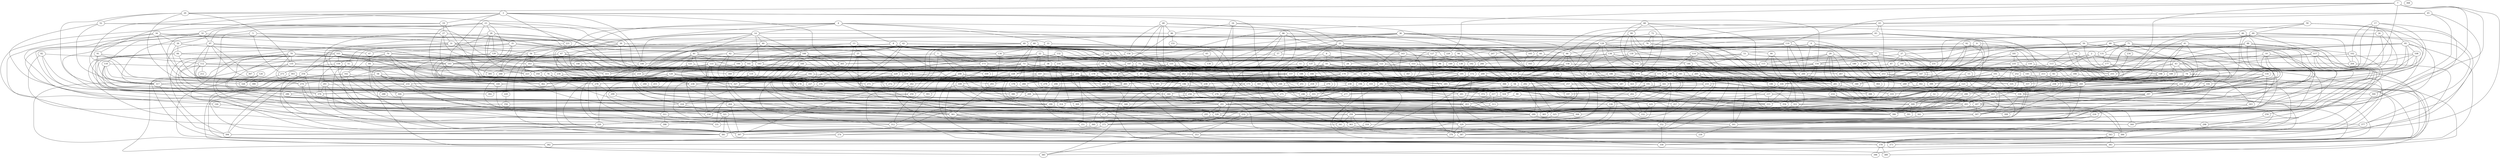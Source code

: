 strict graph "gnp_random_graph(400,0.015)" {
0;
1;
2;
3;
4;
5;
6;
7;
8;
9;
10;
11;
12;
13;
14;
15;
16;
17;
18;
19;
20;
21;
22;
23;
24;
25;
26;
27;
28;
29;
30;
31;
32;
33;
34;
35;
36;
37;
38;
39;
40;
41;
42;
43;
44;
45;
46;
47;
48;
49;
50;
51;
52;
53;
54;
55;
56;
57;
58;
59;
60;
61;
62;
63;
64;
65;
66;
67;
68;
69;
70;
71;
72;
73;
74;
75;
76;
77;
78;
79;
80;
81;
82;
83;
84;
85;
86;
87;
88;
89;
90;
91;
92;
93;
94;
95;
96;
97;
98;
99;
100;
101;
102;
103;
104;
105;
106;
107;
108;
109;
110;
111;
112;
113;
114;
115;
116;
117;
118;
119;
120;
121;
122;
123;
124;
125;
126;
127;
128;
129;
130;
131;
132;
133;
134;
135;
136;
137;
138;
139;
140;
141;
142;
143;
144;
145;
146;
147;
148;
149;
150;
151;
152;
153;
154;
155;
156;
157;
158;
159;
160;
161;
162;
163;
164;
165;
166;
167;
168;
169;
170;
171;
172;
173;
174;
175;
176;
177;
178;
179;
180;
181;
182;
183;
184;
185;
186;
187;
188;
189;
190;
191;
192;
193;
194;
195;
196;
197;
198;
199;
200;
201;
202;
203;
204;
205;
206;
207;
208;
209;
210;
211;
212;
213;
214;
215;
216;
217;
218;
219;
220;
221;
222;
223;
224;
225;
226;
227;
228;
229;
230;
231;
232;
233;
234;
235;
236;
237;
238;
239;
240;
241;
242;
243;
244;
245;
246;
247;
248;
249;
250;
251;
252;
253;
254;
255;
256;
257;
258;
259;
260;
261;
262;
263;
264;
265;
266;
267;
268;
269;
270;
271;
272;
273;
274;
275;
276;
277;
278;
279;
280;
281;
282;
283;
284;
285;
286;
287;
288;
289;
290;
291;
292;
293;
294;
295;
296;
297;
298;
299;
300;
301;
302;
303;
304;
305;
306;
307;
308;
309;
310;
311;
312;
313;
314;
315;
316;
317;
318;
319;
320;
321;
322;
323;
324;
325;
326;
327;
328;
329;
330;
331;
332;
333;
334;
335;
336;
337;
338;
339;
340;
341;
342;
343;
344;
345;
346;
347;
348;
349;
350;
351;
352;
353;
354;
355;
356;
357;
358;
359;
360;
361;
362;
363;
364;
365;
366;
367;
368;
369;
370;
371;
372;
373;
374;
375;
376;
377;
378;
379;
380;
381;
382;
383;
384;
385;
386;
387;
388;
389;
390;
391;
392;
393;
394;
395;
396;
397;
398;
399;
0 -- 200  [is_available=True, prob="1.0"];
0 -- 105  [is_available=True, prob="0.319458970303"];
0 -- 77  [is_available=True, prob="0.330456769651"];
0 -- 340  [is_available=True, prob="0.129339947183"];
0 -- 24  [is_available=True, prob="0.34413445621"];
0 -- 253  [is_available=True, prob="0.260404276589"];
1 -- 391  [is_available=True, prob="0.382895092615"];
1 -- 397  [is_available=True, prob="0.324137013623"];
1 -- 173  [is_available=True, prob="0.806931099645"];
1 -- 208  [is_available=True, prob="0.644034576374"];
1 -- 159  [is_available=True, prob="1.0"];
1 -- 287  [is_available=True, prob="1.0"];
2 -- 297  [is_available=True, prob="0.725505072395"];
2 -- 203  [is_available=True, prob="1.0"];
2 -- 237  [is_available=True, prob="1.0"];
2 -- 337  [is_available=True, prob="1.0"];
2 -- 246  [is_available=True, prob="1.0"];
2 -- 154  [is_available=True, prob="0.635519018493"];
2 -- 93  [is_available=True, prob="0.203041240951"];
3 -- 32  [is_available=True, prob="0.56920473291"];
3 -- 193  [is_available=True, prob="1.0"];
3 -- 326  [is_available=True, prob="1.0"];
3 -- 106  [is_available=True, prob="0.628565100409"];
3 -- 363  [is_available=True, prob="0.0107721592617"];
3 -- 305  [is_available=True, prob="0.907729480874"];
3 -- 19  [is_available=True, prob="1.0"];
3 -- 154  [is_available=True, prob="0.446885681009"];
3 -- 91  [is_available=True, prob="0.959668986907"];
3 -- 221  [is_available=True, prob="1.0"];
4 -- 33  [is_available=True, prob="0.723717345303"];
4 -- 8  [is_available=True, prob="0.0746973977905"];
4 -- 266  [is_available=True, prob="0.487324157252"];
4 -- 14  [is_available=True, prob="1.0"];
4 -- 376  [is_available=True, prob="0.484348857301"];
4 -- 276  [is_available=True, prob="1.0"];
4 -- 56  [is_available=True, prob="0.0257854787054"];
4 -- 254  [is_available=True, prob="1.0"];
5 -- 273  [is_available=True, prob="1.0"];
5 -- 156  [is_available=True, prob="0.485388528865"];
5 -- 286  [is_available=True, prob="0.64365400588"];
5 -- 118  [is_available=True, prob="0.0785072264662"];
5 -- 31  [is_available=True, prob="1.0"];
6 -- 248  [is_available=True, prob="0.988232696108"];
6 -- 397  [is_available=True, prob="0.161264900813"];
6 -- 55  [is_available=True, prob="0.703956986896"];
7 -- 226  [is_available=True, prob="0.144607407471"];
7 -- 387  [is_available=True, prob="0.88521712725"];
7 -- 198  [is_available=True, prob="1.0"];
7 -- 300  [is_available=True, prob="0.93040978207"];
7 -- 20  [is_available=True, prob="1.0"];
7 -- 247  [is_available=True, prob="0.0273826443042"];
7 -- 252  [is_available=True, prob="1.0"];
8 -- 67  [is_available=True, prob="0.248794744122"];
8 -- 134  [is_available=True, prob="0.174795117001"];
8 -- 168  [is_available=True, prob="0.631874663742"];
8 -- 265  [is_available=True, prob="0.028207128119"];
8 -- 170  [is_available=True, prob="0.921204557325"];
8 -- 75  [is_available=True, prob="0.780278032194"];
8 -- 147  [is_available=True, prob="1.0"];
8 -- 62  [is_available=True, prob="0.0473979466489"];
9 -- 361  [is_available=True, prob="0.513088804837"];
9 -- 243  [is_available=True, prob="0.508504975048"];
9 -- 37  [is_available=True, prob="0.948310645925"];
9 -- 53  [is_available=True, prob="0.328859355997"];
10 -- 259  [is_available=True, prob="0.639565783714"];
10 -- 283  [is_available=True, prob="1.0"];
10 -- 322  [is_available=True, prob="0.105512275495"];
10 -- 43  [is_available=True, prob="1.0"];
10 -- 297  [is_available=True, prob="0.455914107258"];
11 -- 282  [is_available=True, prob="0.750892202558"];
11 -- 188  [is_available=True, prob="0.84274463397"];
11 -- 85  [is_available=True, prob="1.0"];
12 -- 309  [is_available=True, prob="0.112419384584"];
13 -- 289  [is_available=True, prob="0.991953788394"];
13 -- 355  [is_available=True, prob="1.0"];
13 -- 264  [is_available=True, prob="0.424141702781"];
13 -- 109  [is_available=True, prob="0.847704288776"];
13 -- 210  [is_available=True, prob="0.990351638623"];
13 -- 25  [is_available=True, prob="0.798449454473"];
14 -- 163  [is_available=True, prob="0.624246912401"];
14 -- 166  [is_available=True, prob="0.320094983055"];
14 -- 40  [is_available=True, prob="1.0"];
14 -- 105  [is_available=True, prob="0.750326528603"];
14 -- 106  [is_available=True, prob="0.291122330406"];
14 -- 398  [is_available=True, prob="0.84911804557"];
14 -- 81  [is_available=True, prob="0.306657030042"];
14 -- 183  [is_available=True, prob="1.0"];
15 -- 343  [is_available=True, prob="0.385045398573"];
15 -- 287  [is_available=True, prob="0.494939318114"];
16 -- 96  [is_available=True, prob="0.869931731473"];
16 -- 272  [is_available=True, prob="0.810866959394"];
16 -- 359  [is_available=True, prob="0.794618173965"];
16 -- 21  [is_available=True, prob="0.837895156183"];
16 -- 197  [is_available=True, prob="1.0"];
17 -- 102  [is_available=True, prob="0.198195824953"];
17 -- 167  [is_available=True, prob="0.477808151075"];
17 -- 336  [is_available=True, prob="0.267992942475"];
17 -- 209  [is_available=True, prob="1.0"];
17 -- 306  [is_available=True, prob="0.467819046775"];
17 -- 26  [is_available=True, prob="0.00162731328314"];
18 -- 385  [is_available=True, prob="0.84343048371"];
18 -- 196  [is_available=True, prob="0.243521189035"];
18 -- 85  [is_available=True, prob="0.211120645838"];
18 -- 271  [is_available=True, prob="0.415959851769"];
19 -- 27  [is_available=True, prob="0.745957807051"];
19 -- 397  [is_available=True, prob="0.475796711341"];
19 -- 238  [is_available=True, prob="0.100550213165"];
19 -- 39  [is_available=True, prob="0.885431289556"];
20 -- 135  [is_available=True, prob="0.127980839055"];
20 -- 169  [is_available=True, prob="1.0"];
20 -- 209  [is_available=True, prob="1.0"];
20 -- 52  [is_available=True, prob="0.436564785647"];
20 -- 277  [is_available=True, prob="0.822415645689"];
21 -- 131  [is_available=True, prob="0.42709285105"];
21 -- 137  [is_available=True, prob="1.0"];
21 -- 170  [is_available=True, prob="0.90865940439"];
21 -- 371  [is_available=True, prob="1.0"];
21 -- 323  [is_available=True, prob="0.130000253"];
21 -- 57  [is_available=True, prob="0.507538365525"];
21 -- 282  [is_available=True, prob="1.0"];
21 -- 253  [is_available=True, prob="0.0412160531934"];
22 -- 376  [is_available=True, prob="0.371954835824"];
22 -- 107  [is_available=True, prob="0.810060422405"];
22 -- 349  [is_available=True, prob="0.1350662277"];
22 -- 152  [is_available=True, prob="0.228095622663"];
22 -- 372  [is_available=True, prob="0.0131547096474"];
22 -- 24  [is_available=True, prob="0.0796986120771"];
22 -- 248  [is_available=True, prob="0.504663332368"];
23 -- 97  [is_available=True, prob="0.350312825352"];
23 -- 169  [is_available=True, prob="0.398975415647"];
23 -- 172  [is_available=True, prob="0.796673453332"];
23 -- 272  [is_available=True, prob="1.0"];
23 -- 178  [is_available=True, prob="0.838273578369"];
23 -- 28  [is_available=True, prob="1.0"];
23 -- 30  [is_available=True, prob="0.415389110755"];
23 -- 351  [is_available=True, prob="0.0775529161675"];
24 -- 170  [is_available=True, prob="0.718195158492"];
25 -- 193  [is_available=True, prob="0.265950434358"];
25 -- 229  [is_available=True, prob="0.364498809343"];
25 -- 360  [is_available=True, prob="1.0"];
25 -- 107  [is_available=True, prob="1.0"];
25 -- 365  [is_available=True, prob="0.76129555169"];
25 -- 309  [is_available=True, prob="0.414828308643"];
26 -- 74  [is_available=True, prob="1.0"];
26 -- 161  [is_available=True, prob="1.0"];
26 -- 31  [is_available=True, prob="1.0"];
27 -- 386  [is_available=True, prob="0.658806607985"];
27 -- 173  [is_available=True, prob="0.731805956994"];
27 -- 221  [is_available=True, prob="0.737139086461"];
27 -- 279  [is_available=True, prob="0.604435070622"];
27 -- 317  [is_available=True, prob="0.644099336717"];
27 -- 350  [is_available=True, prob="0.657202054315"];
27 -- 31  [is_available=True, prob="0.554573133764"];
28 -- 129  [is_available=True, prob="0.234559292699"];
28 -- 35  [is_available=True, prob="0.304329228893"];
28 -- 163  [is_available=True, prob="1.0"];
28 -- 195  [is_available=True, prob="1.0"];
28 -- 241  [is_available=True, prob="0.707802956022"];
28 -- 51  [is_available=True, prob="0.450542721274"];
28 -- 223  [is_available=True, prob="1.0"];
28 -- 127  [is_available=True, prob="0.947956913485"];
29 -- 296  [is_available=True, prob="0.18296435711"];
29 -- 267  [is_available=True, prob="0.22226444226"];
29 -- 239  [is_available=True, prob="1.0"];
29 -- 115  [is_available=True, prob="0.536394955161"];
29 -- 277  [is_available=True, prob="0.0688062580918"];
29 -- 281  [is_available=True, prob="0.437520194788"];
29 -- 346  [is_available=True, prob="0.255430594269"];
30 -- 66  [is_available=True, prob="1.0"];
30 -- 167  [is_available=True, prob="0.639584792737"];
30 -- 362  [is_available=True, prob="0.189261181703"];
30 -- 226  [is_available=True, prob="1.0"];
30 -- 207  [is_available=True, prob="0.100915436252"];
30 -- 284  [is_available=True, prob="1.0"];
31 -- 227  [is_available=True, prob="0.450666676332"];
31 -- 157  [is_available=True, prob="0.956543890072"];
31 -- 84  [is_available=True, prob="1.0"];
31 -- 56  [is_available=True, prob="0.523005100626"];
31 -- 122  [is_available=True, prob="0.476345076581"];
31 -- 383  [is_available=True, prob="0.488031053593"];
32 -- 97  [is_available=True, prob="1.0"];
32 -- 356  [is_available=True, prob="0.693575723215"];
32 -- 74  [is_available=True, prob="0.341035156904"];
32 -- 49  [is_available=True, prob="0.502743067924"];
32 -- 227  [is_available=True, prob="1.0"];
32 -- 340  [is_available=True, prob="0.0940213436577"];
33 -- 187  [is_available=True, prob="1.0"];
33 -- 134  [is_available=True, prob="0.835959852197"];
33 -- 38  [is_available=True, prob="0.426990386896"];
33 -- 365  [is_available=True, prob="0.00242551365122"];
34 -- 356  [is_available=True, prob="0.852003221539"];
34 -- 261  [is_available=True, prob="0.47557296165"];
34 -- 39  [is_available=True, prob="0.157492571216"];
34 -- 146  [is_available=True, prob="1.0"];
34 -- 284  [is_available=True, prob="0.768889502744"];
34 -- 349  [is_available=True, prob="0.974656254281"];
35 -- 162  [is_available=True, prob="1.0"];
35 -- 70  [is_available=True, prob="1.0"];
35 -- 204  [is_available=True, prob="0.79205962616"];
35 -- 245  [is_available=True, prob="0.917444508036"];
35 -- 248  [is_available=True, prob="0.157679638913"];
35 -- 315  [is_available=True, prob="0.0304952619514"];
36 -- 315  [is_available=True, prob="0.728146771237"];
36 -- 200  [is_available=True, prob="0.916931791151"];
36 -- 203  [is_available=True, prob="0.311216533551"];
36 -- 44  [is_available=True, prob="0.332179312269"];
36 -- 335  [is_available=True, prob="0.657476605084"];
36 -- 112  [is_available=True, prob="1.0"];
36 -- 49  [is_available=True, prob="1.0"];
36 -- 155  [is_available=True, prob="0.676766365116"];
36 -- 296  [is_available=True, prob="1.0"];
36 -- 223  [is_available=True, prob="0.176104602437"];
37 -- 193  [is_available=True, prob="1.0"];
37 -- 231  [is_available=True, prob="0.4015789335"];
37 -- 104  [is_available=True, prob="0.6926143004"];
37 -- 140  [is_available=True, prob="1.0"];
37 -- 305  [is_available=True, prob="0.977506121264"];
37 -- 87  [is_available=True, prob="0.39158571947"];
38 -- 294  [is_available=True, prob="0.433847985011"];
38 -- 124  [is_available=True, prob="0.868800905125"];
38 -- 229  [is_available=True, prob="0.711231864241"];
38 -- 206  [is_available=True, prob="0.994277795074"];
39 -- 227  [is_available=True, prob="0.365452571676"];
39 -- 70  [is_available=True, prob="0.762582685843"];
39 -- 47  [is_available=True, prob="0.286081316891"];
39 -- 144  [is_available=True, prob="0.103776374137"];
39 -- 84  [is_available=True, prob="1.0"];
40 -- 100  [is_available=True, prob="0.750302980608"];
40 -- 77  [is_available=True, prob="1.0"];
40 -- 47  [is_available=True, prob="1.0"];
40 -- 372  [is_available=True, prob="0.982794724902"];
40 -- 122  [is_available=True, prob="0.755112451998"];
40 -- 314  [is_available=True, prob="0.511933682703"];
41 -- 224  [is_available=True, prob="0.16474655975"];
41 -- 198  [is_available=True, prob="0.671218523753"];
41 -- 172  [is_available=True, prob="0.435523055602"];
41 -- 77  [is_available=True, prob="0.910052520148"];
41 -- 399  [is_available=True, prob="0.610214843954"];
41 -- 116  [is_available=True, prob="1.0"];
41 -- 380  [is_available=True, prob="0.669424113508"];
42 -- 141  [is_available=True, prob="0.843920011239"];
42 -- 178  [is_available=True, prob="1.0"];
42 -- 246  [is_available=True, prob="0.346935929535"];
42 -- 155  [is_available=True, prob="0.0175461460333"];
42 -- 125  [is_available=True, prob="0.934315887735"];
42 -- 223  [is_available=True, prob="0.804553133105"];
43 -- 384  [is_available=True, prob="0.193771968649"];
43 -- 228  [is_available=True, prob="1.0"];
43 -- 189  [is_available=True, prob="0.971105217071"];
43 -- 74  [is_available=True, prob="0.835305013496"];
43 -- 255  [is_available=True, prob="0.469935408385"];
44 -- 165  [is_available=True, prob="0.971917520434"];
44 -- 330  [is_available=True, prob="0.958015101231"];
44 -- 75  [is_available=True, prob="0.294160890625"];
44 -- 279  [is_available=True, prob="0.224614121451"];
44 -- 249  [is_available=True, prob="1.0"];
45 -- 377  [is_available=True, prob="0.611344169561"];
45 -- 300  [is_available=True, prob="0.498363887636"];
45 -- 110  [is_available=True, prob="0.160124225771"];
45 -- 63  [is_available=True, prob="0.425502048299"];
46 -- 353  [is_available=True, prob="1.0"];
46 -- 322  [is_available=True, prob="1.0"];
46 -- 171  [is_available=True, prob="0.932541987171"];
46 -- 204  [is_available=True, prob="0.0416621179128"];
46 -- 50  [is_available=True, prob="0.679138324918"];
46 -- 372  [is_available=True, prob="0.906495773928"];
47 -- 64  [is_available=True, prob="0.712733403296"];
48 -- 96  [is_available=True, prob="1.0"];
48 -- 348  [is_available=True, prob="1.0"];
48 -- 394  [is_available=True, prob="1.0"];
48 -- 109  [is_available=True, prob="0.450334351888"];
48 -- 143  [is_available=True, prob="0.861403219726"];
48 -- 336  [is_available=True, prob="1.0"];
48 -- 156  [is_available=True, prob="0.38726109871"];
49 -- 66  [is_available=True, prob="0.159955611076"];
49 -- 355  [is_available=True, prob="0.824029219623"];
49 -- 373  [is_available=True, prob="1.0"];
49 -- 281  [is_available=True, prob="0.438408680613"];
49 -- 125  [is_available=True, prob="0.2746077038"];
50 -- 66  [is_available=True, prob="0.294792268305"];
50 -- 260  [is_available=True, prob="0.701295568513"];
50 -- 207  [is_available=True, prob="0.758797739353"];
50 -- 342  [is_available=True, prob="0.194634349574"];
50 -- 124  [is_available=True, prob="0.509228336548"];
50 -- 287  [is_available=True, prob="0.1983672833"];
51 -- 58  [is_available=True, prob="0.232327834469"];
51 -- 341  [is_available=True, prob="1.0"];
51 -- 375  [is_available=True, prob="1.0"];
52 -- 96  [is_available=True, prob="1.0"];
52 -- 171  [is_available=True, prob="0.596881542738"];
52 -- 317  [is_available=True, prob="0.788924420681"];
52 -- 318  [is_available=True, prob="0.0149382418647"];
53 -- 355  [is_available=True, prob="1.0"];
53 -- 301  [is_available=True, prob="0.13047595464"];
53 -- 142  [is_available=True, prob="1.0"];
53 -- 273  [is_available=True, prob="0.510471013555"];
53 -- 122  [is_available=True, prob="0.363312088519"];
54 -- 275  [is_available=True, prob="1.0"];
54 -- 197  [is_available=True, prob="0.110304864585"];
54 -- 263  [is_available=True, prob="1.0"];
55 -- 168  [is_available=True, prob="0.603144020719"];
55 -- 179  [is_available=True, prob="0.146882517237"];
55 -- 342  [is_available=True, prob="0.956211654223"];
55 -- 185  [is_available=True, prob="1.0"];
55 -- 314  [is_available=True, prob="0.322159251374"];
55 -- 252  [is_available=True, prob="1.0"];
55 -- 157  [is_available=True, prob="0.578765018519"];
56 -- 163  [is_available=True, prob="1.0"];
56 -- 396  [is_available=True, prob="1.0"];
56 -- 268  [is_available=True, prob="0.125844356309"];
56 -- 183  [is_available=True, prob="0.905175514953"];
56 -- 223  [is_available=True, prob="0.283307912078"];
57 -- 201  [is_available=True, prob="0.0613783042545"];
57 -- 329  [is_available=True, prob="0.307423308189"];
57 -- 133  [is_available=True, prob="0.664766069968"];
58 -- 257  [is_available=True, prob="0.632880001166"];
58 -- 295  [is_available=True, prob="0.205559403529"];
58 -- 394  [is_available=True, prob="0.174243218177"];
58 -- 306  [is_available=True, prob="0.817575680761"];
58 -- 210  [is_available=True, prob="1.0"];
59 -- 66  [is_available=True, prob="0.315042097496"];
59 -- 293  [is_available=True, prob="0.433145212677"];
59 -- 326  [is_available=True, prob="1.0"];
59 -- 95  [is_available=True, prob="0.352512074251"];
59 -- 222  [is_available=True, prob="1.0"];
59 -- 69  [is_available=True, prob="0.65659588166"];
60 -- 272  [is_available=True, prob="0.535926414634"];
60 -- 73  [is_available=True, prob="0.66473278211"];
60 -- 228  [is_available=True, prob="1.0"];
60 -- 174  [is_available=True, prob="0.707765517536"];
60 -- 143  [is_available=True, prob="0.305928444911"];
61 -- 154  [is_available=True, prob="0.0483594279459"];
61 -- 335  [is_available=True, prob="0.464009101157"];
61 -- 255  [is_available=True, prob="1.0"];
62 -- 260  [is_available=True, prob="1.0"];
62 -- 293  [is_available=True, prob="0.973803748252"];
62 -- 142  [is_available=True, prob="0.394101212289"];
62 -- 186  [is_available=True, prob="1.0"];
62 -- 219  [is_available=True, prob="0.348356728431"];
62 -- 222  [is_available=True, prob="0.115358943879"];
63 -- 98  [is_available=True, prob="0.682875432722"];
63 -- 265  [is_available=True, prob="0.0298574657687"];
63 -- 370  [is_available=True, prob="0.530239615265"];
63 -- 83  [is_available=True, prob="0.230246522619"];
63 -- 350  [is_available=True, prob="0.805141057535"];
64 -- 209  [is_available=True, prob="0.670003830011"];
64 -- 354  [is_available=True, prob="0.7121139301"];
64 -- 325  [is_available=True, prob="0.13854174401"];
65 -- 73  [is_available=True, prob="1.0"];
65 -- 139  [is_available=True, prob="0.96475464579"];
66 -- 224  [is_available=True, prob="0.860412959421"];
66 -- 272  [is_available=True, prob="1.0"];
66 -- 152  [is_available=True, prob="0.393819070819"];
66 -- 158  [is_available=True, prob="1.0"];
67 -- 188  [is_available=True, prob="0.331673642413"];
67 -- 106  [is_available=True, prob="0.329312921478"];
67 -- 397  [is_available=True, prob="0.6974348692"];
67 -- 240  [is_available=True, prob="0.89121051929"];
67 -- 211  [is_available=True, prob="1.0"];
67 -- 220  [is_available=True, prob="0.849835537221"];
68 -- 99  [is_available=True, prob="0.456669873949"];
68 -- 391  [is_available=True, prob="0.364729263753"];
68 -- 106  [is_available=True, prob="0.484690442405"];
68 -- 174  [is_available=True, prob="0.306405959791"];
68 -- 142  [is_available=True, prob="0.850375634486"];
68 -- 255  [is_available=True, prob="0.687287617996"];
69 -- 107  [is_available=True, prob="0.0183545548454"];
69 -- 117  [is_available=True, prob="1.0"];
69 -- 377  [is_available=True, prob="1.0"];
69 -- 312  [is_available=True, prob="0.113504687191"];
69 -- 89  [is_available=True, prob="1.0"];
69 -- 317  [is_available=True, prob="0.101928363049"];
69 -- 319  [is_available=True, prob="0.361960637489"];
70 -- 162  [is_available=True, prob="0.11167340315"];
70 -- 73  [is_available=True, prob="1.0"];
70 -- 395  [is_available=True, prob="1.0"];
70 -- 236  [is_available=True, prob="0.162203029832"];
70 -- 380  [is_available=True, prob="0.0422215900215"];
70 -- 159  [is_available=True, prob="0.891847462301"];
71 -- 386  [is_available=True, prob="0.838865742797"];
71 -- 131  [is_available=True, prob="1.0"];
71 -- 199  [is_available=True, prob="0.456282664732"];
71 -- 177  [is_available=True, prob="0.535296337302"];
71 -- 234  [is_available=True, prob="0.00580835869719"];
71 -- 397  [is_available=True, prob="1.0"];
71 -- 113  [is_available=True, prob="0.43840528233"];
71 -- 243  [is_available=True, prob="0.407889623318"];
71 -- 222  [is_available=True, prob="0.55577807356"];
72 -- 152  [is_available=True, prob="0.16458771976"];
72 -- 217  [is_available=True, prob="1.0"];
72 -- 232  [is_available=True, prob="1.0"];
72 -- 78  [is_available=True, prob="1.0"];
73 -- 290  [is_available=True, prob="0.935352548912"];
73 -- 164  [is_available=True, prob="1.0"];
73 -- 262  [is_available=True, prob="1.0"];
73 -- 284  [is_available=True, prob="0.230108375777"];
73 -- 107  [is_available=True, prob="0.388293308337"];
73 -- 278  [is_available=True, prob="0.464637451957"];
73 -- 228  [is_available=True, prob="0.998467743377"];
73 -- 378  [is_available=True, prob="0.980288046931"];
73 -- 253  [is_available=True, prob="0.497153493771"];
74 -- 384  [is_available=True, prob="1.0"];
74 -- 340  [is_available=True, prob="0.797075422953"];
74 -- 317  [is_available=True, prob="0.107909156689"];
75 -- 291  [is_available=True, prob="0.711442199926"];
75 -- 262  [is_available=True, prob="0.5462949788"];
75 -- 189  [is_available=True, prob="1.0"];
75 -- 387  [is_available=True, prob="0.306577903118"];
75 -- 245  [is_available=True, prob="0.268139124819"];
75 -- 250  [is_available=True, prob="0.240361210802"];
75 -- 218  [is_available=True, prob="0.3359367851"];
76 -- 361  [is_available=True, prob="0.888896041825"];
76 -- 362  [is_available=True, prob="0.0984184414355"];
76 -- 271  [is_available=True, prob="0.299165704723"];
77 -- 154  [is_available=True, prob="0.158036909424"];
77 -- 123  [is_available=True, prob="0.573255758345"];
77 -- 253  [is_available=True, prob="0.195975593756"];
78 -- 153  [is_available=True, prob="0.0809217956293"];
78 -- 90  [is_available=True, prob="0.315004162059"];
78 -- 122  [is_available=True, prob="0.136499072471"];
78 -- 344  [is_available=True, prob="1.0"];
79 -- 193  [is_available=True, prob="0.404078070271"];
79 -- 246  [is_available=True, prob="1.0"];
79 -- 321  [is_available=True, prob="0.458580015027"];
79 -- 265  [is_available=True, prob="0.963507098258"];
79 -- 135  [is_available=True, prob="0.0849410367852"];
79 -- 397  [is_available=True, prob="1.0"];
79 -- 334  [is_available=True, prob="1.0"];
79 -- 310  [is_available=True, prob="0.391851676084"];
79 -- 350  [is_available=True, prob="0.442513062834"];
80 -- 225  [is_available=True, prob="0.628893110732"];
80 -- 263  [is_available=True, prob="0.141815593706"];
81 -- 98  [is_available=True, prob="0.751550259812"];
81 -- 379  [is_available=True, prob="1.0"];
81 -- 196  [is_available=True, prob="1.0"];
81 -- 228  [is_available=True, prob="0.957104958853"];
81 -- 183  [is_available=True, prob="1.0"];
81 -- 121  [is_available=True, prob="0.947502228339"];
81 -- 315  [is_available=True, prob="1.0"];
82 -- 193  [is_available=True, prob="0.105188420102"];
82 -- 338  [is_available=True, prob="0.677148437519"];
82 -- 379  [is_available=True, prob="0.971739221294"];
82 -- 375  [is_available=True, prob="0.268027834827"];
83 -- 128  [is_available=True, prob="0.775105153418"];
83 -- 229  [is_available=True, prob="0.953972268635"];
83 -- 136  [is_available=True, prob="0.0693295370836"];
83 -- 175  [is_available=True, prob="0.435917469934"];
83 -- 246  [is_available=True, prob="0.545744575161"];
83 -- 383  [is_available=True, prob="0.935816294255"];
84 -- 320  [is_available=True, prob="0.521371061606"];
84 -- 133  [is_available=True, prob="0.235105340408"];
84 -- 391  [is_available=True, prob="0.89176237546"];
84 -- 141  [is_available=True, prob="0.987479835181"];
84 -- 335  [is_available=True, prob="0.640122325459"];
84 -- 286  [is_available=True, prob="0.274411334334"];
85 -- 284  [is_available=True, prob="0.218912595095"];
85 -- 276  [is_available=True, prob="0.240514363273"];
86 -- 128  [is_available=True, prob="0.838811998237"];
86 -- 360  [is_available=True, prob="0.634766744626"];
86 -- 335  [is_available=True, prob="0.0288102222812"];
86 -- 332  [is_available=True, prob="0.066971007584"];
86 -- 175  [is_available=True, prob="0.0834325356673"];
87 -- 187  [is_available=True, prob="0.326559765319"];
87 -- 195  [is_available=True, prob="0.244630965286"];
87 -- 287  [is_available=True, prob="1.0"];
88 -- 104  [is_available=True, prob="0.0777137984141"];
88 -- 325  [is_available=True, prob="0.797519550632"];
88 -- 213  [is_available=True, prob="1.0"];
88 -- 102  [is_available=True, prob="1.0"];
88 -- 127  [is_available=True, prob="0.892784890551"];
89 -- 192  [is_available=True, prob="0.860208752467"];
89 -- 131  [is_available=True, prob="1.0"];
89 -- 231  [is_available=True, prob="0.535592219291"];
89 -- 328  [is_available=True, prob="1.0"];
89 -- 335  [is_available=True, prob="0.548641026369"];
89 -- 309  [is_available=True, prob="0.750028136471"];
89 -- 253  [is_available=True, prob="1.0"];
90 -- 281  [is_available=True, prob="0.245751889281"];
90 -- 378  [is_available=True, prob="1.0"];
90 -- 115  [is_available=True, prob="0.873734404233"];
90 -- 337  [is_available=True, prob="1.0"];
91 -- 112  [is_available=True, prob="0.724073717812"];
91 -- 210  [is_available=True, prob="0.579463451486"];
91 -- 348  [is_available=True, prob="0.71723388772"];
91 -- 317  [is_available=True, prob="0.223049954457"];
92 -- 200  [is_available=True, prob="0.61337965606"];
92 -- 249  [is_available=True, prob="1.0"];
92 -- 227  [is_available=True, prob="1.0"];
92 -- 156  [is_available=True, prob="0.0606847497878"];
92 -- 150  [is_available=True, prob="1.0"];
93 -- 227  [is_available=True, prob="0.954931265808"];
93 -- 365  [is_available=True, prob="1.0"];
94 -- 192  [is_available=True, prob="1.0"];
94 -- 216  [is_available=True, prob="1.0"];
95 -- 323  [is_available=True, prob="0.762979854816"];
95 -- 260  [is_available=True, prob="0.59675534259"];
95 -- 107  [is_available=True, prob="0.991861782535"];
95 -- 108  [is_available=True, prob="0.615974735539"];
95 -- 337  [is_available=True, prob="0.322201251838"];
95 -- 375  [is_available=True, prob="0.198789134551"];
95 -- 186  [is_available=True, prob="0.226119286912"];
95 -- 383  [is_available=True, prob="1.0"];
96 -- 110  [is_available=True, prob="1.0"];
96 -- 148  [is_available=True, prob="0.566651966307"];
96 -- 151  [is_available=True, prob="0.144310648281"];
97 -- 320  [is_available=True, prob="1.0"];
97 -- 260  [is_available=True, prob="0.579366394671"];
97 -- 103  [is_available=True, prob="0.437820790603"];
97 -- 169  [is_available=True, prob="1.0"];
97 -- 367  [is_available=True, prob="1.0"];
97 -- 112  [is_available=True, prob="0.707595571859"];
97 -- 274  [is_available=True, prob="1.0"];
98 -- 195  [is_available=True, prob="0.152318699112"];
99 -- 128  [is_available=True, prob="0.780328373812"];
99 -- 384  [is_available=True, prob="0.45340636667"];
99 -- 354  [is_available=True, prob="0.288998707087"];
99 -- 202  [is_available=True, prob="0.701106544725"];
99 -- 142  [is_available=True, prob="0.543966156394"];
100 -- 120  [is_available=True, prob="0.848073500357"];
100 -- 164  [is_available=True, prob="0.782832456523"];
101 -- 249  [is_available=True, prob="0.276218192365"];
101 -- 227  [is_available=True, prob="0.217997612985"];
101 -- 373  [is_available=True, prob="0.1515785615"];
101 -- 337  [is_available=True, prob="0.0210554119189"];
101 -- 289  [is_available=True, prob="0.133247028912"];
102 -- 145  [is_available=True, prob="0.417125065484"];
102 -- 296  [is_available=True, prob="0.276348303749"];
102 -- 298  [is_available=True, prob="0.906728954257"];
102 -- 204  [is_available=True, prob="0.035918368448"];
103 -- 289  [is_available=True, prob="0.833895919553"];
103 -- 264  [is_available=True, prob="0.294928473957"];
103 -- 201  [is_available=True, prob="0.404277133001"];
103 -- 394  [is_available=True, prob="0.127621326744"];
103 -- 242  [is_available=True, prob="1.0"];
103 -- 148  [is_available=True, prob="1.0"];
103 -- 216  [is_available=True, prob="1.0"];
103 -- 315  [is_available=True, prob="0.333650648571"];
103 -- 254  [is_available=True, prob="0.570794642815"];
103 -- 159  [is_available=True, prob="0.897304484615"];
104 -- 297  [is_available=True, prob="0.0523508044853"];
104 -- 203  [is_available=True, prob="1.0"];
104 -- 280  [is_available=True, prob="0.153920879676"];
104 -- 325  [is_available=True, prob="0.684288400427"];
105 -- 399  [is_available=True, prob="0.57586674714"];
106 -- 315  [is_available=True, prob="0.145746353386"];
107 -- 161  [is_available=True, prob="1.0"];
107 -- 202  [is_available=True, prob="1.0"];
107 -- 109  [is_available=True, prob="0.149502787145"];
107 -- 206  [is_available=True, prob="0.00679416543293"];
107 -- 176  [is_available=True, prob="0.428285940583"];
107 -- 279  [is_available=True, prob="0.566032746438"];
108 -- 294  [is_available=True, prob="0.952751962477"];
108 -- 168  [is_available=True, prob="0.754140522563"];
108 -- 297  [is_available=True, prob="1.0"];
108 -- 235  [is_available=True, prob="0.358348222275"];
108 -- 344  [is_available=True, prob="1.0"];
109 -- 289  [is_available=True, prob="0.567811188951"];
109 -- 291  [is_available=True, prob="1.0"];
109 -- 393  [is_available=True, prob="0.216842534938"];
109 -- 348  [is_available=True, prob="0.319222469464"];
110 -- 130  [is_available=True, prob="0.733757682214"];
110 -- 388  [is_available=True, prob="0.731279726197"];
110 -- 231  [is_available=True, prob="0.741170457014"];
110 -- 200  [is_available=True, prob="0.972976309844"];
110 -- 114  [is_available=True, prob="1.0"];
111 -- 257  [is_available=True, prob="0.402943046218"];
112 -- 326  [is_available=True, prob="0.42799529895"];
112 -- 392  [is_available=True, prob="0.435260463466"];
112 -- 212  [is_available=True, prob="0.763571528784"];
112 -- 246  [is_available=True, prob="0.941066336129"];
112 -- 152  [is_available=True, prob="0.473566237981"];
112 -- 350  [is_available=True, prob="0.827968600164"];
113 -- 389  [is_available=True, prob="0.00117250763743"];
113 -- 124  [is_available=True, prob="0.377904916794"];
113 -- 381  [is_available=True, prob="0.311977821458"];
114 -- 146  [is_available=True, prob="0.804634528812"];
114 -- 267  [is_available=True, prob="0.311603672573"];
114 -- 174  [is_available=True, prob="0.946128978692"];
115 -- 245  [is_available=True, prob="0.385984886588"];
115 -- 174  [is_available=True, prob="0.954252628599"];
115 -- 213  [is_available=True, prob="0.501574000247"];
116 -- 324  [is_available=True, prob="0.139775431624"];
116 -- 307  [is_available=True, prob="0.257745027862"];
116 -- 309  [is_available=True, prob="0.829583189917"];
116 -- 265  [is_available=True, prob="0.00685059975583"];
116 -- 233  [is_available=True, prob="0.867369376651"];
116 -- 297  [is_available=True, prob="0.356182487158"];
117 -- 320  [is_available=True, prob="0.609805844892"];
117 -- 365  [is_available=True, prob="0.211879604437"];
117 -- 173  [is_available=True, prob="1.0"];
117 -- 373  [is_available=True, prob="1.0"];
117 -- 342  [is_available=True, prob="1.0"];
117 -- 189  [is_available=True, prob="0.421987748461"];
118 -- 300  [is_available=True, prob="0.97327011332"];
118 -- 304  [is_available=True, prob="1.0"];
118 -- 124  [is_available=True, prob="0.769275403655"];
118 -- 317  [is_available=True, prob="0.786147581591"];
118 -- 318  [is_available=True, prob="0.564848472605"];
119 -- 320  [is_available=True, prob="1.0"];
119 -- 327  [is_available=True, prob="1.0"];
119 -- 332  [is_available=True, prob="0.260536253778"];
119 -- 178  [is_available=True, prob="0.246095375976"];
119 -- 211  [is_available=True, prob="1.0"];
119 -- 311  [is_available=True, prob="0.384914114399"];
119 -- 351  [is_available=True, prob="0.65046529893"];
120 -- 194  [is_available=True, prob="0.212389607246"];
120 -- 393  [is_available=True, prob="0.978671252513"];
120 -- 362  [is_available=True, prob="1.0"];
120 -- 314  [is_available=True, prob="0.757322083983"];
120 -- 379  [is_available=True, prob="0.0970501828704"];
120 -- 285  [is_available=True, prob="1.0"];
121 -- 313  [is_available=True, prob="0.666477202218"];
121 -- 324  [is_available=True, prob="0.809958938106"];
121 -- 229  [is_available=True, prob="0.0092000182736"];
121 -- 311  [is_available=True, prob="0.509055345991"];
122 -- 169  [is_available=True, prob="0.244849556821"];
122 -- 170  [is_available=True, prob="1.0"];
122 -- 209  [is_available=True, prob="0.281157682394"];
122 -- 307  [is_available=True, prob="0.705155362075"];
123 -- 289  [is_available=True, prob="1.0"];
123 -- 372  [is_available=True, prob="0.802496584704"];
123 -- 391  [is_available=True, prob="0.99341487638"];
124 -- 327  [is_available=True, prob="1.0"];
124 -- 319  [is_available=True, prob="0.359767477735"];
125 -- 305  [is_available=True, prob="0.792217087794"];
125 -- 145  [is_available=True, prob="0.493482866188"];
125 -- 265  [is_available=True, prob="1.0"];
125 -- 153  [is_available=True, prob="0.715686153255"];
126 -- 378  [is_available=True, prob="0.593632504394"];
126 -- 379  [is_available=True, prob="1.0"];
126 -- 382  [is_available=True, prob="0.389409685147"];
126 -- 326  [is_available=True, prob="0.107424315061"];
127 -- 138  [is_available=True, prob="0.648362862328"];
127 -- 370  [is_available=True, prob="1.0"];
127 -- 157  [is_available=True, prob="1.0"];
128 -- 193  [is_available=True, prob="0.380453041596"];
128 -- 246  [is_available=True, prob="0.624102119993"];
128 -- 136  [is_available=True, prob="0.339109686673"];
128 -- 338  [is_available=True, prob="1.0"];
128 -- 360  [is_available=True, prob="0.0395341501276"];
128 -- 146  [is_available=True, prob="0.795722086868"];
128 -- 376  [is_available=True, prob="1.0"];
128 -- 190  [is_available=True, prob="0.392930881354"];
129 -- 304  [is_available=True, prob="0.357110592413"];
129 -- 355  [is_available=True, prob="0.286627726811"];
129 -- 141  [is_available=True, prob="0.108040521328"];
129 -- 198  [is_available=True, prob="1.0"];
130 -- 242  [is_available=True, prob="1.0"];
130 -- 154  [is_available=True, prob="0.971063838338"];
130 -- 149  [is_available=True, prob="1.0"];
131 -- 352  [is_available=True, prob="0.848090304247"];
131 -- 177  [is_available=True, prob="0.345906243674"];
131 -- 187  [is_available=True, prob="0.251320469658"];
132 -- 216  [is_available=True, prob="0.0285037810028"];
132 -- 353  [is_available=True, prob="0.473853139901"];
132 -- 178  [is_available=True, prob="0.40462224089"];
132 -- 387  [is_available=True, prob="0.788980625511"];
132 -- 135  [is_available=True, prob="1.0"];
133 -- 195  [is_available=True, prob="0.12994192506"];
133 -- 359  [is_available=True, prob="0.7369862512"];
133 -- 297  [is_available=True, prob="0.420205231422"];
133 -- 395  [is_available=True, prob="0.559774522443"];
133 -- 366  [is_available=True, prob="0.152449379777"];
133 -- 175  [is_available=True, prob="0.702578179462"];
133 -- 318  [is_available=True, prob="0.17768072874"];
134 -- 141  [is_available=True, prob="0.980642347627"];
134 -- 345  [is_available=True, prob="0.452562154578"];
134 -- 293  [is_available=True, prob="0.0756146535839"];
135 -- 274  [is_available=True, prob="0.262277502424"];
135 -- 278  [is_available=True, prob="0.849795006794"];
135 -- 367  [is_available=True, prob="0.514407013167"];
135 -- 223  [is_available=True, prob="1.0"];
136 -- 225  [is_available=True, prob="0.937206063633"];
136 -- 322  [is_available=True, prob="1.0"];
136 -- 147  [is_available=True, prob="0.147290877007"];
136 -- 326  [is_available=True, prob="0.324606893782"];
136 -- 266  [is_available=True, prob="0.176272543717"];
136 -- 333  [is_available=True, prob="1.0"];
137 -- 292  [is_available=True, prob="0.992315169422"];
137 -- 262  [is_available=True, prob="0.404993259932"];
137 -- 167  [is_available=True, prob="0.243277920029"];
137 -- 360  [is_available=True, prob="0.718345162272"];
137 -- 251  [is_available=True, prob="0.551812403323"];
138 -- 195  [is_available=True, prob="0.157519150357"];
138 -- 172  [is_available=True, prob="1.0"];
138 -- 198  [is_available=True, prob="0.163941642115"];
140 -- 257  [is_available=True, prob="0.929434659421"];
140 -- 228  [is_available=True, prob="0.740141136885"];
140 -- 145  [is_available=True, prob="0.67673136623"];
140 -- 260  [is_available=True, prob="1.0"];
140 -- 346  [is_available=True, prob="0.263922288551"];
140 -- 350  [is_available=True, prob="0.0907626804985"];
141 -- 164  [is_available=True, prob="0.8934901586"];
141 -- 331  [is_available=True, prob="0.898199258793"];
141 -- 365  [is_available=True, prob="0.871939882588"];
141 -- 174  [is_available=True, prob="0.0135989929391"];
141 -- 349  [is_available=True, prob="0.179171738786"];
142 -- 199  [is_available=True, prob="0.24149167284"];
142 -- 301  [is_available=True, prob="0.264632129054"];
142 -- 275  [is_available=True, prob="0.341882866141"];
143 -- 192  [is_available=True, prob="0.107722630798"];
143 -- 329  [is_available=True, prob="0.996988232715"];
143 -- 149  [is_available=True, prob="0.668784703349"];
143 -- 346  [is_available=True, prob="0.177859883151"];
144 -- 334  [is_available=True, prob="0.23349811986"];
145 -- 328  [is_available=True, prob="0.177710315937"];
145 -- 337  [is_available=True, prob="0.471129367976"];
145 -- 222  [is_available=True, prob="0.387128560383"];
146 -- 307  [is_available=True, prob="1.0"];
146 -- 205  [is_available=True, prob="0.811101665575"];
147 -- 164  [is_available=True, prob="1.0"];
147 -- 170  [is_available=True, prob="0.766690855851"];
147 -- 239  [is_available=True, prob="1.0"];
147 -- 215  [is_available=True, prob="0.188388215423"];
148 -- 251  [is_available=True, prob="0.626410443088"];
149 -- 164  [is_available=True, prob="0.0115592017362"];
149 -- 199  [is_available=True, prob="0.555442507351"];
149 -- 171  [is_available=True, prob="1.0"];
149 -- 333  [is_available=True, prob="0.789129885435"];
149 -- 188  [is_available=True, prob="1.0"];
149 -- 223  [is_available=True, prob="0.602995103251"];
150 -- 346  [is_available=True, prob="0.733322949504"];
150 -- 333  [is_available=True, prob="1.0"];
150 -- 255  [is_available=True, prob="0.761569864159"];
151 -- 263  [is_available=True, prob="0.253989488769"];
152 -- 384  [is_available=True, prob="0.922244494824"];
152 -- 196  [is_available=True, prob="0.779544118772"];
152 -- 386  [is_available=True, prob="0.549933138538"];
153 -- 200  [is_available=True, prob="0.618182988185"];
153 -- 238  [is_available=True, prob="1.0"];
153 -- 347  [is_available=True, prob="0.54912890214"];
154 -- 292  [is_available=True, prob="1.0"];
154 -- 201  [is_available=True, prob="0.524254146748"];
154 -- 170  [is_available=True, prob="0.100709072512"];
154 -- 171  [is_available=True, prob="0.232626965061"];
154 -- 364  [is_available=True, prob="0.47385503369"];
154 -- 330  [is_available=True, prob="0.451233711188"];
155 -- 289  [is_available=True, prob="0.531512905048"];
155 -- 164  [is_available=True, prob="0.966649069491"];
155 -- 257  [is_available=True, prob="0.0240626013876"];
155 -- 240  [is_available=True, prob="0.153896959768"];
155 -- 346  [is_available=True, prob="1.0"];
156 -- 163  [is_available=True, prob="0.779113190341"];
157 -- 194  [is_available=True, prob="0.246860338737"];
157 -- 309  [is_available=True, prob="0.618028738224"];
157 -- 169  [is_available=True, prob="0.211106025926"];
157 -- 330  [is_available=True, prob="0.332647980641"];
157 -- 237  [is_available=True, prob="1.0"];
157 -- 206  [is_available=True, prob="1.0"];
157 -- 270  [is_available=True, prob="0.0236829933501"];
157 -- 310  [is_available=True, prob="0.546547887443"];
157 -- 284  [is_available=True, prob="0.189173779867"];
158 -- 164  [is_available=True, prob="1.0"];
158 -- 327  [is_available=True, prob="1.0"];
158 -- 306  [is_available=True, prob="0.0490097981723"];
158 -- 245  [is_available=True, prob="1.0"];
158 -- 346  [is_available=True, prob="1.0"];
158 -- 350  [is_available=True, prob="1.0"];
158 -- 277  [is_available=True, prob="0.727827641614"];
159 -- 290  [is_available=True, prob="0.150685603895"];
159 -- 164  [is_available=True, prob="0.186780194934"];
159 -- 273  [is_available=True, prob="0.253666820503"];
159 -- 379  [is_available=True, prob="1.0"];
160 -- 344  [is_available=True, prob="0.573852600885"];
160 -- 361  [is_available=True, prob="0.608312686303"];
160 -- 327  [is_available=True, prob="1.0"];
160 -- 215  [is_available=True, prob="0.479772162275"];
161 -- 202  [is_available=True, prob="0.588055468929"];
161 -- 355  [is_available=True, prob="0.90158345743"];
161 -- 197  [is_available=True, prob="0.225610592307"];
162 -- 288  [is_available=True, prob="0.97460894771"];
162 -- 361  [is_available=True, prob="1.0"];
162 -- 227  [is_available=True, prob="0.353475210135"];
162 -- 378  [is_available=True, prob="0.814237262124"];
162 -- 382  [is_available=True, prob="0.0922667980137"];
163 -- 227  [is_available=True, prob="0.0956152104805"];
163 -- 230  [is_available=True, prob="1.0"];
163 -- 175  [is_available=True, prob="0.453590625018"];
163 -- 371  [is_available=True, prob="0.744479820974"];
164 -- 338  [is_available=True, prob="0.514937771784"];
164 -- 239  [is_available=True, prob="0.0619998882556"];
164 -- 178  [is_available=True, prob="0.727512049797"];
164 -- 265  [is_available=True, prob="0.749290247599"];
166 -- 388  [is_available=True, prob="0.66848985446"];
166 -- 201  [is_available=True, prob="0.963155203935"];
166 -- 235  [is_available=True, prob="1.0"];
166 -- 334  [is_available=True, prob="0.102067367474"];
166 -- 271  [is_available=True, prob="1.0"];
166 -- 183  [is_available=True, prob="1.0"];
166 -- 381  [is_available=True, prob="1.0"];
167 -- 261  [is_available=True, prob="1.0"];
168 -- 356  [is_available=True, prob="0.543764151202"];
168 -- 238  [is_available=True, prob="0.564409113976"];
168 -- 306  [is_available=True, prob="0.206613576514"];
169 -- 300  [is_available=True, prob="0.254485343241"];
169 -- 334  [is_available=True, prob="0.143871629305"];
170 -- 227  [is_available=True, prob="1.0"];
170 -- 175  [is_available=True, prob="0.0799503115377"];
170 -- 271  [is_available=True, prob="0.462939310569"];
171 -- 329  [is_available=True, prob="1.0"];
171 -- 210  [is_available=True, prob="0.930998468594"];
171 -- 246  [is_available=True, prob="0.988152436749"];
171 -- 345  [is_available=True, prob="0.208001434177"];
171 -- 380  [is_available=True, prob="1.0"];
171 -- 190  [is_available=True, prob="0.0305255702839"];
172 -- 194  [is_available=True, prob="1.0"];
172 -- 358  [is_available=True, prob="0.557567341564"];
172 -- 370  [is_available=True, prob="0.159558004443"];
173 -- 353  [is_available=True, prob="0.443522051746"];
173 -- 179  [is_available=True, prob="0.577097654671"];
173 -- 277  [is_available=True, prob="0.273788025565"];
174 -- 265  [is_available=True, prob="0.682536488986"];
174 -- 338  [is_available=True, prob="0.486840580949"];
174 -- 336  [is_available=True, prob="0.838971267503"];
175 -- 392  [is_available=True, prob="1.0"];
175 -- 203  [is_available=True, prob="1.0"];
175 -- 217  [is_available=True, prob="1.0"];
176 -- 269  [is_available=True, prob="0.699433895197"];
177 -- 346  [is_available=True, prob="0.813985921797"];
177 -- 219  [is_available=True, prob="1.0"];
177 -- 198  [is_available=True, prob="1.0"];
178 -- 369  [is_available=True, prob="0.51579354573"];
179 -- 265  [is_available=True, prob="0.198261603367"];
179 -- 236  [is_available=True, prob="0.407586817436"];
179 -- 380  [is_available=True, prob="1.0"];
180 -- 185  [is_available=True, prob="0.796534087941"];
180 -- 378  [is_available=True, prob="1.0"];
180 -- 263  [is_available=True, prob="0.566313274309"];
181 -- 235  [is_available=True, prob="0.354207868891"];
181 -- 285  [is_available=True, prob="1.0"];
181 -- 365  [is_available=True, prob="0.999552083823"];
182 -- 312  [is_available=True, prob="1.0"];
182 -- 317  [is_available=True, prob="1.0"];
182 -- 294  [is_available=True, prob="0.625492272325"];
182 -- 287  [is_available=True, prob="0.67753664516"];
183 -- 360  [is_available=True, prob="0.471464872361"];
183 -- 269  [is_available=True, prob="0.985638237095"];
183 -- 275  [is_available=True, prob="0.764105404786"];
184 -- 396  [is_available=True, prob="0.330089924691"];
184 -- 293  [is_available=True, prob="1.0"];
185 -- 281  [is_available=True, prob="1.0"];
185 -- 218  [is_available=True, prob="0.156174892948"];
185 -- 346  [is_available=True, prob="0.0929906722197"];
185 -- 287  [is_available=True, prob="1.0"];
186 -- 352  [is_available=True, prob="0.0302797529185"];
186 -- 191  [is_available=True, prob="1.0"];
186 -- 324  [is_available=True, prob="0.549727488078"];
187 -- 301  [is_available=True, prob="0.423639669692"];
187 -- 366  [is_available=True, prob="0.442773092523"];
188 -- 269  [is_available=True, prob="0.742035587844"];
188 -- 280  [is_available=True, prob="0.400003513168"];
188 -- 251  [is_available=True, prob="0.163753922397"];
189 -- 291  [is_available=True, prob="0.199878249701"];
189 -- 310  [is_available=True, prob="1.0"];
189 -- 281  [is_available=True, prob="0.733630332971"];
190 -- 358  [is_available=True, prob="0.537585266184"];
191 -- 372  [is_available=True, prob="0.937701636163"];
191 -- 386  [is_available=True, prob="1.0"];
191 -- 246  [is_available=True, prob="0.288584493349"];
191 -- 351  [is_available=True, prob="9.9013825149e-05"];
192 -- 209  [is_available=True, prob="0.322171164342"];
193 -- 327  [is_available=True, prob="1.0"];
193 -- 394  [is_available=True, prob="0.690153743098"];
193 -- 376  [is_available=True, prob="0.263091217054"];
193 -- 219  [is_available=True, prob="0.233566801147"];
194 -- 316  [is_available=True, prob="0.831296097252"];
194 -- 318  [is_available=True, prob="0.0799874269794"];
195 -- 292  [is_available=True, prob="0.479954585036"];
195 -- 334  [is_available=True, prob="0.991930168283"];
195 -- 245  [is_available=True, prob="0.770421451675"];
195 -- 248  [is_available=True, prob="0.191285045323"];
196 -- 324  [is_available=True, prob="1.0"];
196 -- 328  [is_available=True, prob="0.985206233674"];
196 -- 370  [is_available=True, prob="0.795075283558"];
196 -- 372  [is_available=True, prob="0.00410247806056"];
198 -- 258  [is_available=True, prob="0.433622077232"];
198 -- 260  [is_available=True, prob="0.0913942461211"];
198 -- 346  [is_available=True, prob="1.0"];
198 -- 330  [is_available=True, prob="0.393724364184"];
199 -- 225  [is_available=True, prob="0.81250096336"];
199 -- 227  [is_available=True, prob="1.0"];
199 -- 233  [is_available=True, prob="0.730540918441"];
199 -- 295  [is_available=True, prob="0.704721331523"];
199 -- 250  [is_available=True, prob="0.0612010729175"];
199 -- 283  [is_available=True, prob="1.0"];
200 -- 281  [is_available=True, prob="0.367008528344"];
201 -- 322  [is_available=True, prob="0.666557273056"];
201 -- 388  [is_available=True, prob="0.130245215613"];
201 -- 348  [is_available=True, prob="0.435443135994"];
201 -- 240  [is_available=True, prob="0.250050562071"];
201 -- 245  [is_available=True, prob="0.385209141228"];
201 -- 279  [is_available=True, prob="0.315386630685"];
201 -- 284  [is_available=True, prob="0.343689260038"];
201 -- 351  [is_available=True, prob="0.824346574643"];
202 -- 332  [is_available=True, prob="0.758657697053"];
202 -- 356  [is_available=True, prob="0.950376853648"];
203 -- 307  [is_available=True, prob="1.0"];
203 -- 378  [is_available=True, prob="0.951599319648"];
203 -- 283  [is_available=True, prob="0.89015757583"];
203 -- 318  [is_available=True, prob="0.597622156467"];
204 -- 378  [is_available=True, prob="1.0"];
205 -- 370  [is_available=True, prob="0.685599266866"];
205 -- 355  [is_available=True, prob="0.65313546735"];
205 -- 387  [is_available=True, prob="1.0"];
205 -- 301  [is_available=True, prob="0.144680165211"];
205 -- 323  [is_available=True, prob="0.441358167269"];
205 -- 249  [is_available=True, prob="0.173560447863"];
206 -- 375  [is_available=True, prob="1.0"];
207 -- 294  [is_available=True, prob="1.0"];
208 -- 323  [is_available=True, prob="0.695759746633"];
208 -- 358  [is_available=True, prob="1.0"];
208 -- 276  [is_available=True, prob="1.0"];
208 -- 312  [is_available=True, prob="1.0"];
208 -- 250  [is_available=True, prob="1.0"];
208 -- 285  [is_available=True, prob="0.134852085271"];
209 -- 387  [is_available=True, prob="0.443393242559"];
209 -- 325  [is_available=True, prob="1.0"];
209 -- 381  [is_available=True, prob="0.00343812688888"];
210 -- 352  [is_available=True, prob="1.0"];
210 -- 385  [is_available=True, prob="1.0"];
210 -- 250  [is_available=True, prob="0.403449285915"];
213 -- 280  [is_available=True, prob="0.210048744415"];
213 -- 376  [is_available=True, prob="0.894416218355"];
213 -- 289  [is_available=True, prob="1.0"];
214 -- 386  [is_available=True, prob="1.0"];
214 -- 247  [is_available=True, prob="0.0838281900246"];
215 -- 256  [is_available=True, prob="0.189085602642"];
215 -- 236  [is_available=True, prob="0.833101758747"];
216 -- 290  [is_available=True, prob="0.899713267218"];
216 -- 228  [is_available=True, prob="1.0"];
216 -- 240  [is_available=True, prob="0.616340401736"];
216 -- 383  [is_available=True, prob="1.0"];
217 -- 320  [is_available=True, prob="0.926986361468"];
217 -- 357  [is_available=True, prob="0.349235541893"];
217 -- 264  [is_available=True, prob="1.0"];
217 -- 313  [is_available=True, prob="1.0"];
217 -- 314  [is_available=True, prob="0.173056414416"];
218 -- 299  [is_available=True, prob="0.912179190457"];
219 -- 274  [is_available=True, prob="0.00879812338689"];
219 -- 236  [is_available=True, prob="0.469526719121"];
220 -- 356  [is_available=True, prob="0.116474016728"];
221 -- 268  [is_available=True, prob="0.275864879643"];
222 -- 361  [is_available=True, prob="0.157049934509"];
222 -- 247  [is_available=True, prob="0.75102229297"];
223 -- 362  [is_available=True, prob="0.764082465286"];
224 -- 387  [is_available=True, prob="0.621267798286"];
224 -- 301  [is_available=True, prob="0.677502867392"];
225 -- 351  [is_available=True, prob="1.0"];
225 -- 332  [is_available=True, prob="0.317664118699"];
228 -- 352  [is_available=True, prob="0.697813432648"];
228 -- 293  [is_available=True, prob="1.0"];
228 -- 360  [is_available=True, prob="1.0"];
228 -- 274  [is_available=True, prob="0.0724637542409"];
229 -- 232  [is_available=True, prob="0.713802966929"];
229 -- 272  [is_available=True, prob="0.538474366984"];
229 -- 246  [is_available=True, prob="0.959833267205"];
230 -- 233  [is_available=True, prob="0.632312183326"];
230 -- 299  [is_available=True, prob="0.797338919638"];
230 -- 327  [is_available=True, prob="0.918314148965"];
232 -- 353  [is_available=True, prob="0.328313375393"];
232 -- 375  [is_available=True, prob="0.728487232963"];
233 -- 322  [is_available=True, prob="0.0680618942052"];
233 -- 397  [is_available=True, prob="0.0323781571845"];
233 -- 277  [is_available=True, prob="0.460091921156"];
234 -- 255  [is_available=True, prob="0.736266387484"];
235 -- 268  [is_available=True, prob="0.229947006281"];
235 -- 309  [is_available=True, prob="0.370313012224"];
235 -- 255  [is_available=True, prob="1.0"];
236 -- 304  [is_available=True, prob="0.0760438254282"];
236 -- 246  [is_available=True, prob="1.0"];
237 -- 338  [is_available=True, prob="1.0"];
237 -- 333  [is_available=True, prob="0.974668063691"];
237 -- 247  [is_available=True, prob="0.773445586636"];
238 -- 256  [is_available=True, prob="1.0"];
238 -- 324  [is_available=True, prob="0.287776849679"];
238 -- 339  [is_available=True, prob="0.407107969958"];
239 -- 256  [is_available=True, prob="0.373237749632"];
240 -- 283  [is_available=True, prob="0.713080446957"];
241 -- 340  [is_available=True, prob="0.550195101851"];
241 -- 379  [is_available=True, prob="1.0"];
241 -- 361  [is_available=True, prob="0.436878085161"];
241 -- 351  [is_available=True, prob="0.865609747671"];
242 -- 360  [is_available=True, prob="1.0"];
242 -- 363  [is_available=True, prob="0.906311081487"];
242 -- 250  [is_available=True, prob="0.0889360203845"];
243 -- 344  [is_available=True, prob="0.719273596685"];
243 -- 289  [is_available=True, prob="0.452554058459"];
244 -- 340  [is_available=True, prob="0.0805627028048"];
245 -- 297  [is_available=True, prob="0.337875402621"];
246 -- 322  [is_available=True, prob="0.963736417613"];
246 -- 247  [is_available=True, prob="1.0"];
247 -- 384  [is_available=True, prob="0.808251888635"];
247 -- 332  [is_available=True, prob="1.0"];
247 -- 307  [is_available=True, prob="0.682608372016"];
248 -- 294  [is_available=True, prob="0.673073642829"];
249 -- 386  [is_available=True, prob="1.0"];
250 -- 331  [is_available=True, prob="1.0"];
252 -- 361  [is_available=True, prob="0.674911760867"];
252 -- 335  [is_available=True, prob="0.794011164679"];
252 -- 260  [is_available=True, prob="1.0"];
253 -- 398  [is_available=True, prob="0.818841624574"];
253 -- 399  [is_available=True, prob="0.667732765172"];
254 -- 320  [is_available=True, prob="0.303756079749"];
254 -- 325  [is_available=True, prob="1.0"];
254 -- 374  [is_available=True, prob="0.0292005442954"];
254 -- 287  [is_available=True, prob="1.0"];
255 -- 260  [is_available=True, prob="1.0"];
256 -- 263  [is_available=True, prob="0.609800148357"];
256 -- 290  [is_available=True, prob="0.376125640398"];
257 -- 365  [is_available=True, prob="0.929434029544"];
257 -- 276  [is_available=True, prob="0.401495667847"];
257 -- 348  [is_available=True, prob="0.28413074586"];
257 -- 319  [is_available=True, prob="1.0"];
258 -- 336  [is_available=True, prob="0.188442600764"];
258 -- 354  [is_available=True, prob="0.110013879626"];
258 -- 324  [is_available=True, prob="1.0"];
259 -- 298  [is_available=True, prob="0.539255775983"];
260 -- 352  [is_available=True, prob="1.0"];
260 -- 261  [is_available=True, prob="0.678323439082"];
260 -- 308  [is_available=True, prob="0.678845250965"];
260 -- 373  [is_available=True, prob="0.362583195691"];
261 -- 309  [is_available=True, prob="0.373781393401"];
262 -- 362  [is_available=True, prob="0.639803670612"];
262 -- 285  [is_available=True, prob="0.223671195506"];
262 -- 282  [is_available=True, prob="0.536001594588"];
262 -- 346  [is_available=True, prob="0.975460680191"];
263 -- 289  [is_available=True, prob="0.450848874618"];
263 -- 311  [is_available=True, prob="0.737000856674"];
264 -- 397  [is_available=True, prob="0.177251525014"];
264 -- 329  [is_available=True, prob="1.0"];
265 -- 334  [is_available=True, prob="0.970801377395"];
265 -- 286  [is_available=True, prob="0.692628446194"];
266 -- 289  [is_available=True, prob="0.505315865326"];
266 -- 285  [is_available=True, prob="0.914612648225"];
267 -- 388  [is_available=True, prob="0.615965931056"];
267 -- 364  [is_available=True, prob="0.104664513972"];
267 -- 324  [is_available=True, prob="0.508549987743"];
267 -- 346  [is_available=True, prob="0.722237921039"];
268 -- 298  [is_available=True, prob="0.919894252131"];
269 -- 312  [is_available=True, prob="1.0"];
269 -- 338  [is_available=True, prob="0.00577074219324"];
270 -- 304  [is_available=True, prob="0.700223892734"];
270 -- 385  [is_available=True, prob="0.974431376909"];
273 -- 390  [is_available=True, prob="1.0"];
274 -- 397  [is_available=True, prob="0.866001438341"];
274 -- 371  [is_available=True, prob="1.0"];
275 -- 290  [is_available=True, prob="0.217806688468"];
276 -- 341  [is_available=True, prob="0.571225865996"];
277 -- 291  [is_available=True, prob="1.0"];
278 -- 331  [is_available=True, prob="1.0"];
278 -- 299  [is_available=True, prob="0.212321193554"];
280 -- 365  [is_available=True, prob="0.354520087236"];
280 -- 333  [is_available=True, prob="0.13866726432"];
281 -- 388  [is_available=True, prob="0.0590972031555"];
282 -- 324  [is_available=True, prob="0.0111177746741"];
282 -- 375  [is_available=True, prob="1.0"];
282 -- 373  [is_available=True, prob="0.931620930098"];
283 -- 325  [is_available=True, prob="0.604905415699"];
283 -- 294  [is_available=True, prob="0.36414880899"];
283 -- 306  [is_available=True, prob="1.0"];
283 -- 308  [is_available=True, prob="1.0"];
284 -- 371  [is_available=True, prob="1.0"];
286 -- 333  [is_available=True, prob="0.366643861551"];
288 -- 354  [is_available=True, prob="0.536590006209"];
289 -- 301  [is_available=True, prob="0.39630078469"];
289 -- 352  [is_available=True, prob="1.0"];
289 -- 381  [is_available=True, prob="0.482821985963"];
290 -- 334  [is_available=True, prob="1.0"];
290 -- 373  [is_available=True, prob="0.468323961756"];
291 -- 321  [is_available=True, prob="0.0352859457614"];
291 -- 295  [is_available=True, prob="0.418939431591"];
291 -- 328  [is_available=True, prob="1.0"];
291 -- 365  [is_available=True, prob="0.446546337828"];
291 -- 342  [is_available=True, prob="1.0"];
292 -- 365  [is_available=True, prob="0.792582552903"];
293 -- 361  [is_available=True, prob="0.411623175619"];
294 -- 320  [is_available=True, prob="0.534923240625"];
294 -- 298  [is_available=True, prob="0.412889793444"];
294 -- 363  [is_available=True, prob="0.823973862634"];
294 -- 370  [is_available=True, prob="0.954970418464"];
294 -- 341  [is_available=True, prob="1.0"];
295 -- 301  [is_available=True, prob="1.0"];
296 -- 313  [is_available=True, prob="0.508165759467"];
296 -- 302  [is_available=True, prob="1.0"];
297 -- 363  [is_available=True, prob="1.0"];
297 -- 354  [is_available=True, prob="0.510116420765"];
297 -- 307  [is_available=True, prob="0.566760867345"];
299 -- 318  [is_available=True, prob="0.592269721162"];
300 -- 353  [is_available=True, prob="1.0"];
301 -- 339  [is_available=True, prob="1.0"];
302 -- 331  [is_available=True, prob="0.83941414022"];
302 -- 340  [is_available=True, prob="0.169101717412"];
302 -- 383  [is_available=True, prob="0.957129210699"];
303 -- 328  [is_available=True, prob="0.378933167428"];
303 -- 362  [is_available=True, prob="1.0"];
303 -- 381  [is_available=True, prob="0.254147997704"];
303 -- 326  [is_available=True, prob="0.48916181107"];
304 -- 381  [is_available=True, prob="0.589783046774"];
305 -- 361  [is_available=True, prob="0.823204506781"];
305 -- 318  [is_available=True, prob="0.0424370931255"];
306 -- 351  [is_available=True, prob="1.0"];
307 -- 316  [is_available=True, prob="0.741204923199"];
309 -- 321  [is_available=True, prob="1.0"];
309 -- 386  [is_available=True, prob="0.129838311896"];
309 -- 391  [is_available=True, prob="1.0"];
310 -- 325  [is_available=True, prob="0.915228563709"];
311 -- 312  [is_available=True, prob="1.0"];
311 -- 398  [is_available=True, prob="0.775452924504"];
313 -- 341  [is_available=True, prob="0.855623571415"];
316 -- 394  [is_available=True, prob="1.0"];
317 -- 380  [is_available=True, prob="1.0"];
317 -- 394  [is_available=True, prob="1.0"];
318 -- 321  [is_available=True, prob="0.935212411692"];
319 -- 357  [is_available=True, prob="1.0"];
321 -- 331  [is_available=True, prob="1.0"];
321 -- 378  [is_available=True, prob="0.99524873899"];
321 -- 381  [is_available=True, prob="0.250071924242"];
322 -- 342  [is_available=True, prob="1.0"];
322 -- 361  [is_available=True, prob="0.953444586811"];
324 -- 348  [is_available=True, prob="0.148542702409"];
325 -- 329  [is_available=True, prob="1.0"];
327 -- 328  [is_available=True, prob="0.486507839905"];
328 -- 360  [is_available=True, prob="0.0314590252199"];
328 -- 344  [is_available=True, prob="0.242824033284"];
329 -- 387  [is_available=True, prob="1.0"];
329 -- 370  [is_available=True, prob="0.919047644756"];
330 -- 352  [is_available=True, prob="0.0598815084539"];
333 -- 371  [is_available=True, prob="0.372766173529"];
336 -- 353  [is_available=True, prob="0.986024286798"];
336 -- 391  [is_available=True, prob="1.0"];
338 -- 370  [is_available=True, prob="0.658493130463"];
340 -- 375  [is_available=True, prob="0.163733441431"];
341 -- 343  [is_available=True, prob="0.0808885597036"];
342 -- 374  [is_available=True, prob="0.359208750332"];
343 -- 378  [is_available=True, prob="0.0630615846553"];
343 -- 383  [is_available=True, prob="0.205920561315"];
343 -- 358  [is_available=True, prob="0.260283046421"];
345 -- 387  [is_available=True, prob="0.874927040778"];
350 -- 397  [is_available=True, prob="1.0"];
351 -- 353  [is_available=True, prob="0.145609579535"];
352 -- 358  [is_available=True, prob="1.0"];
353 -- 373  [is_available=True, prob="0.503842909584"];
355 -- 369  [is_available=True, prob="0.151891337251"];
359 -- 380  [is_available=True, prob="0.982866797054"];
360 -- 374  [is_available=True, prob="0.902784970708"];
361 -- 363  [is_available=True, prob="0.101432879842"];
361 -- 389  [is_available=True, prob="1.0"];
363 -- 384  [is_available=True, prob="1.0"];
371 -- 375  [is_available=True, prob="1.0"];
371 -- 377  [is_available=True, prob="0.772217911108"];
374 -- 382  [is_available=True, prob="1.0"];
375 -- 397  [is_available=True, prob="1.0"];
375 -- 381  [is_available=True, prob="0.0593010706329"];
376 -- 379  [is_available=True, prob="1.0"];
377 -- 382  [is_available=True, prob="0.665419989568"];
378 -- 396  [is_available=True, prob="0.892073795183"];
378 -- 389  [is_available=True, prob="1.0"];
379 -- 381  [is_available=True, prob="0.847418432663"];
383 -- 385  [is_available=True, prob="0.235271603361"];
}

